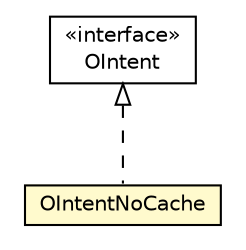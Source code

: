 #!/usr/local/bin/dot
#
# Class diagram 
# Generated by UMLGraph version R5_6-24-gf6e263 (http://www.umlgraph.org/)
#

digraph G {
	edge [fontname="Helvetica",fontsize=10,labelfontname="Helvetica",labelfontsize=10];
	node [fontname="Helvetica",fontsize=10,shape=plaintext];
	nodesep=0.25;
	ranksep=0.5;
	// com.orientechnologies.orient.core.intent.OIntentNoCache
	c3959645 [label=<<table title="com.orientechnologies.orient.core.intent.OIntentNoCache" border="0" cellborder="1" cellspacing="0" cellpadding="2" port="p" bgcolor="lemonChiffon" href="./OIntentNoCache.html">
		<tr><td><table border="0" cellspacing="0" cellpadding="1">
<tr><td align="center" balign="center"> OIntentNoCache </td></tr>
		</table></td></tr>
		</table>>, URL="./OIntentNoCache.html", fontname="Helvetica", fontcolor="black", fontsize=10.0];
	// com.orientechnologies.orient.core.intent.OIntent
	c3959646 [label=<<table title="com.orientechnologies.orient.core.intent.OIntent" border="0" cellborder="1" cellspacing="0" cellpadding="2" port="p" href="./OIntent.html">
		<tr><td><table border="0" cellspacing="0" cellpadding="1">
<tr><td align="center" balign="center"> &#171;interface&#187; </td></tr>
<tr><td align="center" balign="center"> OIntent </td></tr>
		</table></td></tr>
		</table>>, URL="./OIntent.html", fontname="Helvetica", fontcolor="black", fontsize=10.0];
	//com.orientechnologies.orient.core.intent.OIntentNoCache implements com.orientechnologies.orient.core.intent.OIntent
	c3959646:p -> c3959645:p [dir=back,arrowtail=empty,style=dashed];
}

